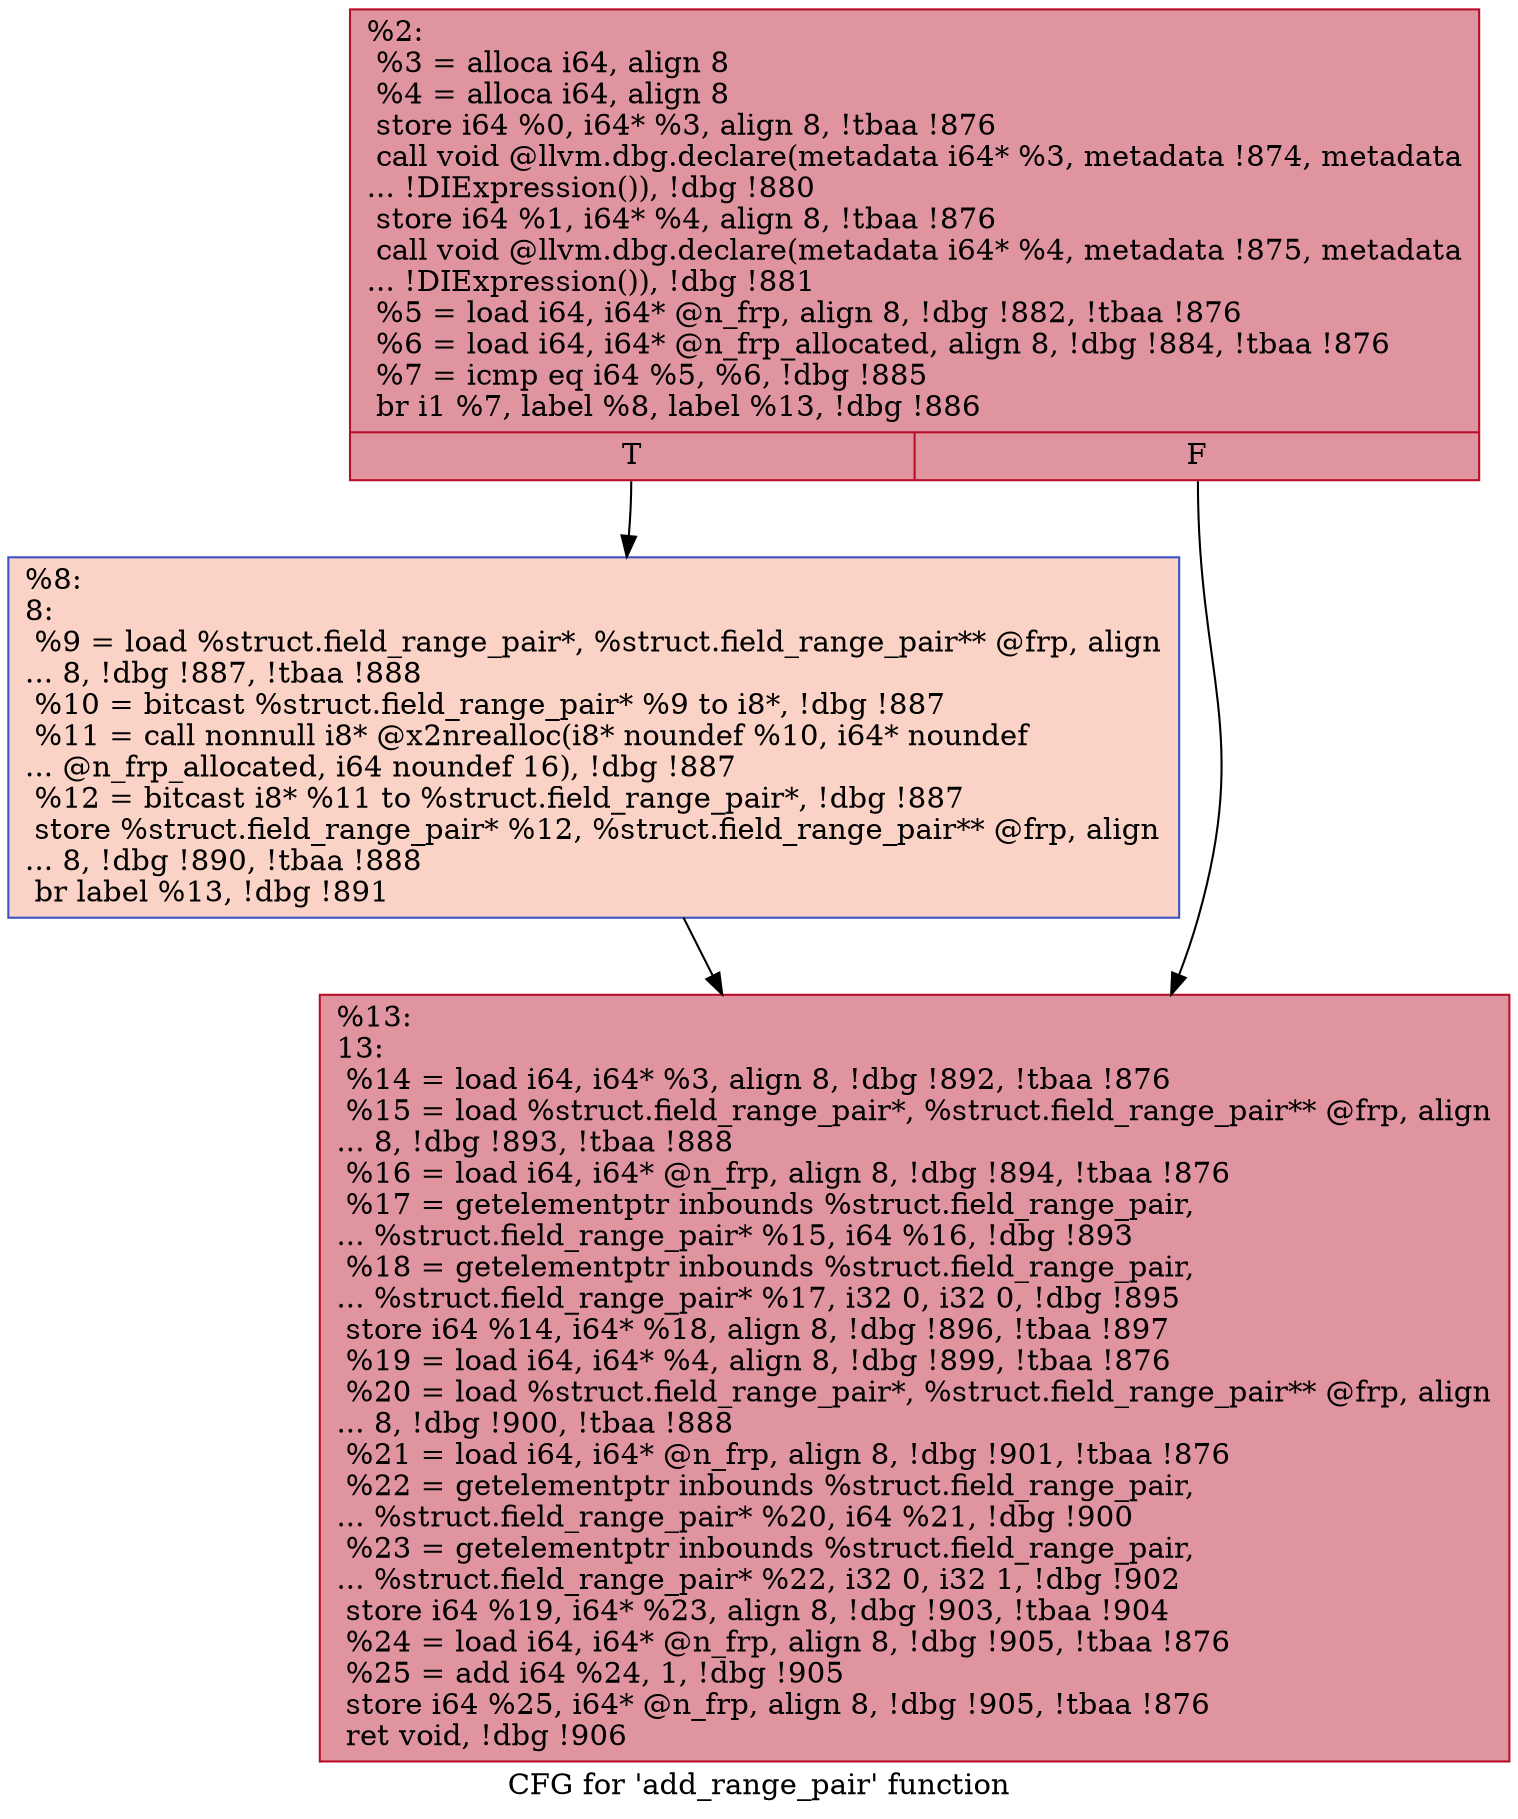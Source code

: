 digraph "CFG for 'add_range_pair' function" {
	label="CFG for 'add_range_pair' function";

	Node0xd3af60 [shape=record,color="#b70d28ff", style=filled, fillcolor="#b70d2870",label="{%2:\l  %3 = alloca i64, align 8\l  %4 = alloca i64, align 8\l  store i64 %0, i64* %3, align 8, !tbaa !876\l  call void @llvm.dbg.declare(metadata i64* %3, metadata !874, metadata\l... !DIExpression()), !dbg !880\l  store i64 %1, i64* %4, align 8, !tbaa !876\l  call void @llvm.dbg.declare(metadata i64* %4, metadata !875, metadata\l... !DIExpression()), !dbg !881\l  %5 = load i64, i64* @n_frp, align 8, !dbg !882, !tbaa !876\l  %6 = load i64, i64* @n_frp_allocated, align 8, !dbg !884, !tbaa !876\l  %7 = icmp eq i64 %5, %6, !dbg !885\l  br i1 %7, label %8, label %13, !dbg !886\l|{<s0>T|<s1>F}}"];
	Node0xd3af60:s0 -> Node0xd3b500;
	Node0xd3af60:s1 -> Node0xd3b550;
	Node0xd3b500 [shape=record,color="#3d50c3ff", style=filled, fillcolor="#f59c7d70",label="{%8:\l8:                                                \l  %9 = load %struct.field_range_pair*, %struct.field_range_pair** @frp, align\l... 8, !dbg !887, !tbaa !888\l  %10 = bitcast %struct.field_range_pair* %9 to i8*, !dbg !887\l  %11 = call nonnull i8* @x2nrealloc(i8* noundef %10, i64* noundef\l... @n_frp_allocated, i64 noundef 16), !dbg !887\l  %12 = bitcast i8* %11 to %struct.field_range_pair*, !dbg !887\l  store %struct.field_range_pair* %12, %struct.field_range_pair** @frp, align\l... 8, !dbg !890, !tbaa !888\l  br label %13, !dbg !891\l}"];
	Node0xd3b500 -> Node0xd3b550;
	Node0xd3b550 [shape=record,color="#b70d28ff", style=filled, fillcolor="#b70d2870",label="{%13:\l13:                                               \l  %14 = load i64, i64* %3, align 8, !dbg !892, !tbaa !876\l  %15 = load %struct.field_range_pair*, %struct.field_range_pair** @frp, align\l... 8, !dbg !893, !tbaa !888\l  %16 = load i64, i64* @n_frp, align 8, !dbg !894, !tbaa !876\l  %17 = getelementptr inbounds %struct.field_range_pair,\l... %struct.field_range_pair* %15, i64 %16, !dbg !893\l  %18 = getelementptr inbounds %struct.field_range_pair,\l... %struct.field_range_pair* %17, i32 0, i32 0, !dbg !895\l  store i64 %14, i64* %18, align 8, !dbg !896, !tbaa !897\l  %19 = load i64, i64* %4, align 8, !dbg !899, !tbaa !876\l  %20 = load %struct.field_range_pair*, %struct.field_range_pair** @frp, align\l... 8, !dbg !900, !tbaa !888\l  %21 = load i64, i64* @n_frp, align 8, !dbg !901, !tbaa !876\l  %22 = getelementptr inbounds %struct.field_range_pair,\l... %struct.field_range_pair* %20, i64 %21, !dbg !900\l  %23 = getelementptr inbounds %struct.field_range_pair,\l... %struct.field_range_pair* %22, i32 0, i32 1, !dbg !902\l  store i64 %19, i64* %23, align 8, !dbg !903, !tbaa !904\l  %24 = load i64, i64* @n_frp, align 8, !dbg !905, !tbaa !876\l  %25 = add i64 %24, 1, !dbg !905\l  store i64 %25, i64* @n_frp, align 8, !dbg !905, !tbaa !876\l  ret void, !dbg !906\l}"];
}
